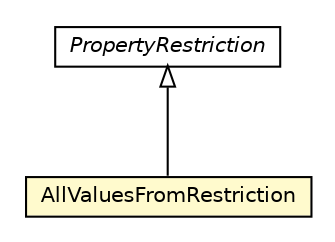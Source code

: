 #!/usr/local/bin/dot
#
# Class diagram 
# Generated by UMLGraph version R5_6-24-gf6e263 (http://www.umlgraph.org/)
#

digraph G {
	edge [fontname="Helvetica",fontsize=10,labelfontname="Helvetica",labelfontsize=10];
	node [fontname="Helvetica",fontsize=10,shape=plaintext];
	nodesep=0.25;
	ranksep=0.5;
	// org.universAAL.middleware.owl.AllValuesFromRestriction
	c91947 [label=<<table title="org.universAAL.middleware.owl.AllValuesFromRestriction" border="0" cellborder="1" cellspacing="0" cellpadding="2" port="p" bgcolor="lemonChiffon" href="./AllValuesFromRestriction.html">
		<tr><td><table border="0" cellspacing="0" cellpadding="1">
<tr><td align="center" balign="center"> AllValuesFromRestriction </td></tr>
		</table></td></tr>
		</table>>, URL="./AllValuesFromRestriction.html", fontname="Helvetica", fontcolor="black", fontsize=10.0];
	// org.universAAL.middleware.owl.PropertyRestriction
	c91965 [label=<<table title="org.universAAL.middleware.owl.PropertyRestriction" border="0" cellborder="1" cellspacing="0" cellpadding="2" port="p" href="./PropertyRestriction.html">
		<tr><td><table border="0" cellspacing="0" cellpadding="1">
<tr><td align="center" balign="center"><font face="Helvetica-Oblique"> PropertyRestriction </font></td></tr>
		</table></td></tr>
		</table>>, URL="./PropertyRestriction.html", fontname="Helvetica", fontcolor="black", fontsize=10.0];
	//org.universAAL.middleware.owl.AllValuesFromRestriction extends org.universAAL.middleware.owl.PropertyRestriction
	c91965:p -> c91947:p [dir=back,arrowtail=empty];
}

